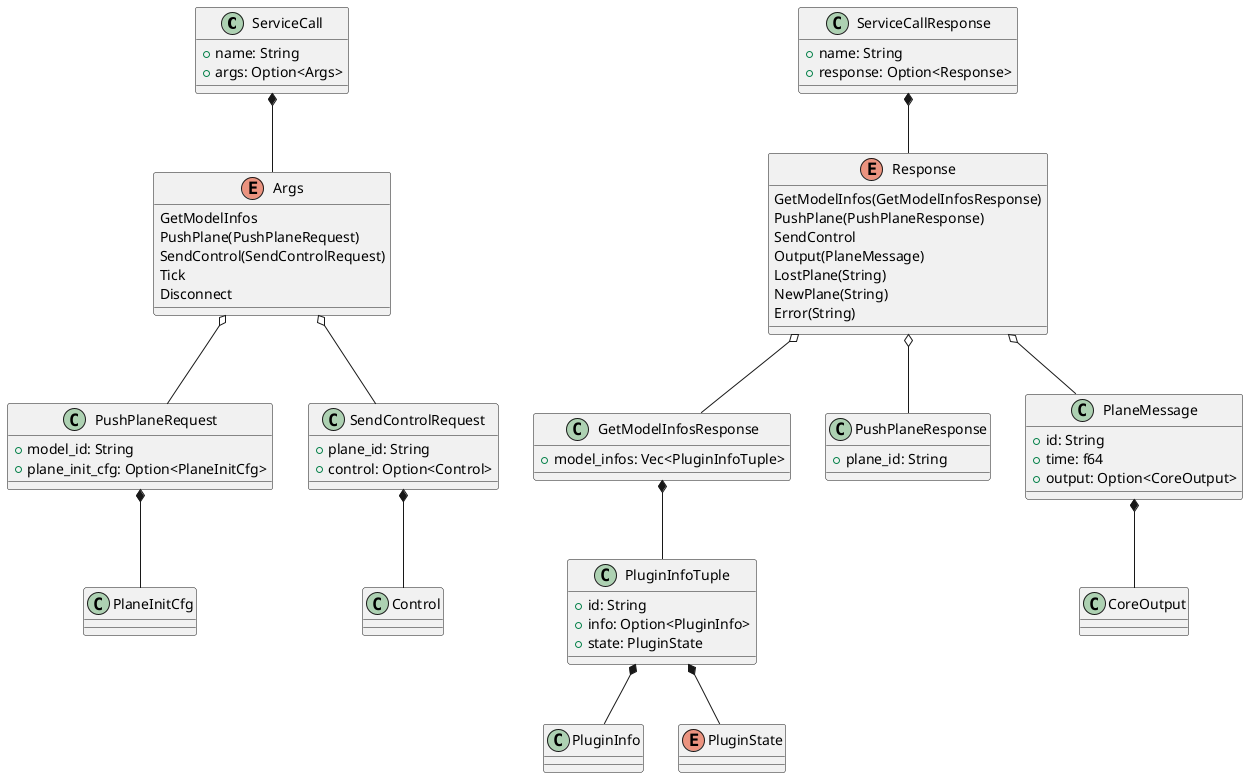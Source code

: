 @startuml serive

class ServiceCall {
    +name: String
    +args: Option<Args>
}

enum Args {
    {field}GetModelInfos
    {field}PushPlane(PushPlaneRequest)
    {field}SendControl(SendControlRequest)
    {field}Tick
    {field}Disconnect
}

class ServiceCallResponse {
    +name: String
    +response: Option<Response>
}

enum Response {
    {field}GetModelInfos(GetModelInfosResponse)
    {field}PushPlane(PushPlaneResponse)
    {field}SendControl
    {field}Output(PlaneMessage)
    {field}LostPlane(String)
    {field}NewPlane(String)
    {field}Error(String)
}

class PlaneInitCfg {}

class PushPlaneRequest {
    +model_id: String
    +plane_init_cfg: Option<PlaneInitCfg>
}

PushPlaneRequest *-- PlaneInitCfg

class Control {}

class SendControlRequest {
    +plane_id: String
    +control: Option<Control>
}

SendControlRequest *-- Control

class PluginInfo {}
enum PluginState {}

class PluginInfoTuple {
    +id: String
    +info: Option<PluginInfo>
    +state: PluginState
}

PluginInfoTuple *-- PluginInfo
PluginInfoTuple *-- PluginState

class GetModelInfosResponse {
    +model_infos: Vec<PluginInfoTuple>
}

GetModelInfosResponse *-- PluginInfoTuple

class PushPlaneResponse {
    +plane_id: String
}

class CoreOutput {}

class PlaneMessage {
    +id: String
    +time: f64
    +output: Option<CoreOutput>
}

PlaneMessage *-- CoreOutput

Args o-- PushPlaneRequest
Args o-- SendControlRequest

Response o-- GetModelInfosResponse
Response o-- PushPlaneResponse
Response o-- PlaneMessage

ServiceCall *-- Args
ServiceCallResponse *-- Response

@enduml